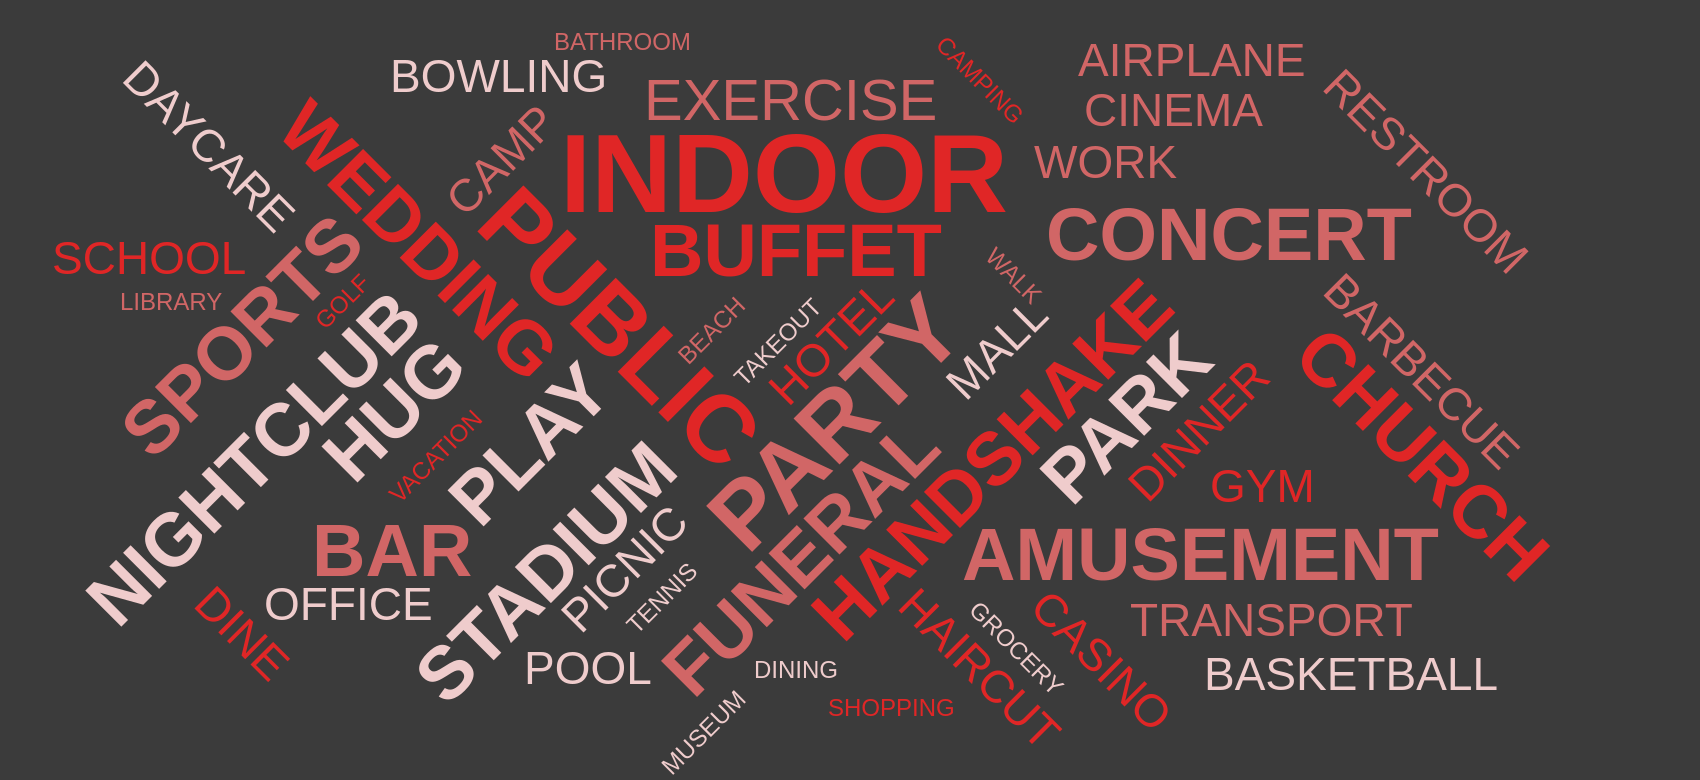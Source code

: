 {
    "$schema": "https://vega.github.io/schema/vega/v5.json",
    "width": 850,
    "height": 330,
    "padding": 0,
  
    "data": [
      {
        "name": "table",
        "values": ["takeout", "outdoor exercise", "tennis", "golf", "bathroom", "playdates", "camping", "beach", "outdoor dining", "vacation", "walk", "grocery shopping", "library museum", "takeout", "outdoor exercise", "tennis", "golf", "bathroom", "playdates", "camping", "beach", "outdoor dining", "vacation", "walk", "grocery shopping", "library museum", 
  
  "hotel", "barbecue", "picnic", "public restroom", "mall", "dinner party", "public pool", "haircut", "work office", "playdates", "school camp daycare", "casino", "cinema theatre", "playground", "visitation", "bowling", "exercise gym", "public transport", " restaurant dine-in", "airplane", "basketball", "hotel", "barbecue", "picnic", "public restroom", "mall", "dinner party", "public pool", "haircut", "work office", "playdates", "school camp daycare", "casino", "cinema theatre", "playground", "visitation", "bowling", "exercise gym", "public transport", " restaurant dine-in", "airplane", "basketball", "hotel", "barbecue", "picnic", "public restroom", "mall", "dinner party", "public pool", "haircut", "work office", "playdates", "school camp daycare", "casino", "cinema theatre", "playground", "visitation", "bowling", "exercise gym", "public transport", " restaurant dine-in", "airplane", "basketball", "hotel", "barbecue", "picnic", "public restroom", "mall", "dinner party", "public pool", "haircut", "work office", "playdates", "school camp daycare", "casino", "cinema theatre", "playground", "visitation", "bowling", "exercise gym", "public transport", " restaurant dine-in", "airplane", "basketball", "hotel", "barbecue", "picnic", "public restroom", "mall", "dinner party", "public pool", "haircut", "work office", "playdates", "school camp daycare", "casino", "cinema theatre", "playground", "visitation", "bowling", "exercise gym", "public transport", " restaurant dine-in", "airplane", "basketball", 
  
  "wedding funeral", "hug handshake", "amusement park", "buffet", "concert play", "indoor party", "sports stadium", "church", "indoor bar", "nightclub", "wedding funeral", "hug handshake", "amusement park", "buffet", "concert play", "indoor party", "sports stadium", "church", "indoor bar", "nightclub", "wedding funeral", "hug handshake", "amusement park", "buffet", "concert play", "indoor party", "sports stadium", "church", "indoor bar", "nightclub", "wedding funeral", "hug handshake", "amusement park", "buffet", "concert play", "indoor party", "sports stadium", "church", "indoor bar", "nightclub", "wedding funeral", "hug handshake", "amusement park", "buffet", "concert play", "indoor party", "sports stadium", "church", "indoor bar", "nightclub", "wedding funeral", "hug handshake", "amusement park", "buffet", "concert play", "indoor party", "sports stadium", "church", "indoor bar", "nightclub", "wedding funeral", "hug handshake", "amusement park", "buffet", "concert play", "indoor party", "sports stadium", "church", "indoor bar", "nightclub", "wedding funeral", "hug handshake", "amusement park", "buffet", "concert play", "indoor party", "sports stadium", "church", "indoor bar", "nightclub", "wedding funeral", "hug handshake", "amusement park", "buffet", "concert play", "indoor party", "sports stadium", "church", "indoor bar", "nightclub", "wedding funeral", "hug handshake", "amusement park", "buffet", "concert play", "indoor party", "sports stadium", "church", "indoor bar", "nightclub"],
        "transform": [
          {
            "type": "countpattern",
            "field": "data",
            "case": "upper",
            "pattern": "[\\w']{3,}"
          },
          {
            "type": "formula", "as": "angle",
            "expr": "[-45, 0, 45][~~(random() * 3)]"
          },
          {
            "type": "formula", "as": "weight",
            "expr": "if(datum.count>=10, 600, 300)"
          }
        ]
      }
    ],
  
    "scales": [
      {
        "name": "color",
        "type": "ordinal",
        "domain": {"data": "table", "field": "text"},
        "range": ["#efcccc", "#e02626", "#d16666"]
      }
    ],
  
    "marks": [
      {
        "type": "text",
        "from": {"data": "table"},
        "encode": {
          "enter": {
            "text": {"field": "text"},
            "align": {"value": "center"},
            "baseline": {"value": "alphabetic"},
            "fill": {"scale": "color", "field": "text"}
          },
          "update": {
            "fillOpacity": {"value": 1}
          },
          "hover": {
            "fillOpacity": {"value": 0.5}
          }
        },
        "transform": [
          {
            "type": "wordcloud",
            "size": [800, 400],
            "text": {"field": "text"},
            "rotate": {"field": "datum.angle"},
            "font": "Helvetica Neue, Arial",
            "fontSize": {"field": "datum.count"},
            "fontWeight": {"field": "datum.weight"},
            "fontSizeRange": [12, 56],
            "padding": 2
          }
        ]
      }
    ],
  
    "config": {
      "background":"rgb(59, 59, 59)",
      "axis": {"labelColor": "white", "titleColor": "white", "gridColor":"dimgrey"},
      "legend": {"labelColor": "white", "titleColor": "white"},
      "title": {"color": "white"}
  
    }
  }
  